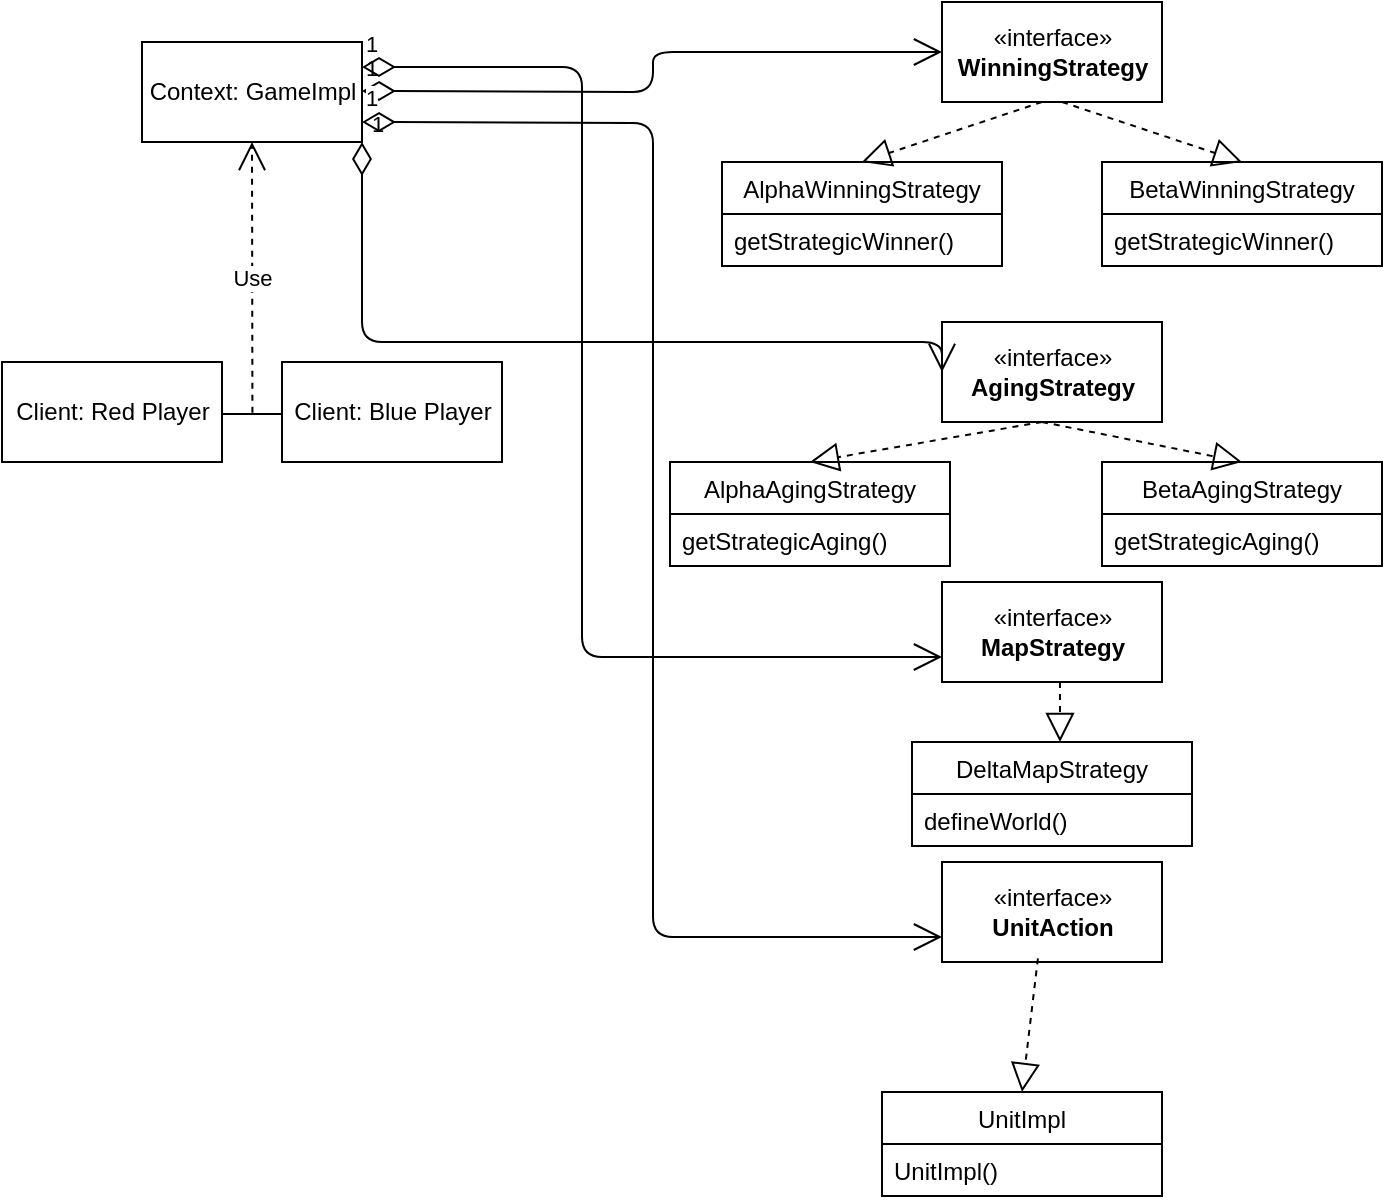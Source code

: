 <mxfile version="15.3.8" type="github">
  <diagram id="C5RBs43oDa-KdzZeNtuy" name="Page-1">
    <mxGraphModel dx="1398" dy="681" grid="1" gridSize="10" guides="1" tooltips="1" connect="1" arrows="1" fold="1" page="1" pageScale="1" pageWidth="827" pageHeight="1169" math="0" shadow="0">
      <root>
        <mxCell id="WIyWlLk6GJQsqaUBKTNV-0" />
        <mxCell id="WIyWlLk6GJQsqaUBKTNV-1" parent="WIyWlLk6GJQsqaUBKTNV-0" />
        <mxCell id="vXgof_g3i4fkO1dfEwPK-1" value="«interface»&lt;br&gt;&lt;b&gt;AgingStrategy&lt;/b&gt;" style="html=1;" vertex="1" parent="WIyWlLk6GJQsqaUBKTNV-1">
          <mxGeometry x="480" y="200" width="110" height="50" as="geometry" />
        </mxCell>
        <mxCell id="vXgof_g3i4fkO1dfEwPK-3" value="Context: GameImpl" style="html=1;" vertex="1" parent="WIyWlLk6GJQsqaUBKTNV-1">
          <mxGeometry x="80" y="60" width="110" height="50" as="geometry" />
        </mxCell>
        <mxCell id="vXgof_g3i4fkO1dfEwPK-13" value="Client: Red Player" style="html=1;" vertex="1" parent="WIyWlLk6GJQsqaUBKTNV-1">
          <mxGeometry x="10" y="220" width="110" height="50" as="geometry" />
        </mxCell>
        <mxCell id="vXgof_g3i4fkO1dfEwPK-14" value="Client: Blue Player" style="html=1;" vertex="1" parent="WIyWlLk6GJQsqaUBKTNV-1">
          <mxGeometry x="150" y="220" width="110" height="50" as="geometry" />
        </mxCell>
        <mxCell id="vXgof_g3i4fkO1dfEwPK-19" value="«interface»&lt;br&gt;&lt;b&gt;WinningStrategy&lt;/b&gt;" style="html=1;" vertex="1" parent="WIyWlLk6GJQsqaUBKTNV-1">
          <mxGeometry x="480" y="40" width="110" height="50" as="geometry" />
        </mxCell>
        <mxCell id="vXgof_g3i4fkO1dfEwPK-20" value="«interface»&lt;br&gt;&lt;b&gt;MapStrategy&lt;/b&gt;" style="html=1;" vertex="1" parent="WIyWlLk6GJQsqaUBKTNV-1">
          <mxGeometry x="480" y="330" width="110" height="50" as="geometry" />
        </mxCell>
        <mxCell id="vXgof_g3i4fkO1dfEwPK-23" value="Use" style="endArrow=open;endSize=12;dashed=1;html=1;exitX=0.507;exitY=0.425;exitDx=0;exitDy=0;exitPerimeter=0;entryX=0.5;entryY=1;entryDx=0;entryDy=0;" edge="1" parent="WIyWlLk6GJQsqaUBKTNV-1" source="vXgof_g3i4fkO1dfEwPK-26" target="vXgof_g3i4fkO1dfEwPK-3">
          <mxGeometry width="160" relative="1" as="geometry">
            <mxPoint x="86.667" y="230" as="sourcePoint" />
            <mxPoint x="120" y="120" as="targetPoint" />
            <Array as="points" />
          </mxGeometry>
        </mxCell>
        <mxCell id="vXgof_g3i4fkO1dfEwPK-25" value="«interface»&lt;br&gt;&lt;b&gt;UnitAction&lt;/b&gt;" style="html=1;" vertex="1" parent="WIyWlLk6GJQsqaUBKTNV-1">
          <mxGeometry x="480" y="470" width="110" height="50" as="geometry" />
        </mxCell>
        <mxCell id="vXgof_g3i4fkO1dfEwPK-26" value="" style="line;strokeWidth=1;fillColor=none;align=left;verticalAlign=middle;spacingTop=-1;spacingLeft=3;spacingRight=3;rotatable=0;labelPosition=right;points=[];portConstraint=eastwest;" vertex="1" parent="WIyWlLk6GJQsqaUBKTNV-1">
          <mxGeometry x="120" y="242" width="30" height="8" as="geometry" />
        </mxCell>
        <mxCell id="vXgof_g3i4fkO1dfEwPK-27" value="1" style="endArrow=open;html=1;endSize=12;startArrow=diamondThin;startSize=14;startFill=0;edgeStyle=orthogonalEdgeStyle;align=left;verticalAlign=bottom;entryX=0;entryY=0.5;entryDx=0;entryDy=0;" edge="1" parent="WIyWlLk6GJQsqaUBKTNV-1" target="vXgof_g3i4fkO1dfEwPK-19">
          <mxGeometry x="-1" y="3" relative="1" as="geometry">
            <mxPoint x="190" y="84.5" as="sourcePoint" />
            <mxPoint x="350" y="84.5" as="targetPoint" />
          </mxGeometry>
        </mxCell>
        <mxCell id="vXgof_g3i4fkO1dfEwPK-30" value="1" style="endArrow=open;html=1;endSize=12;startArrow=diamondThin;startSize=14;startFill=0;edgeStyle=orthogonalEdgeStyle;align=left;verticalAlign=bottom;entryX=0;entryY=0.5;entryDx=0;entryDy=0;exitX=1;exitY=1;exitDx=0;exitDy=0;" edge="1" parent="WIyWlLk6GJQsqaUBKTNV-1" source="vXgof_g3i4fkO1dfEwPK-3" target="vXgof_g3i4fkO1dfEwPK-1">
          <mxGeometry x="-1" y="3" relative="1" as="geometry">
            <mxPoint x="330" y="225" as="sourcePoint" />
            <mxPoint x="460" y="230" as="targetPoint" />
            <Array as="points">
              <mxPoint x="190" y="210" />
              <mxPoint x="480" y="210" />
            </Array>
          </mxGeometry>
        </mxCell>
        <mxCell id="vXgof_g3i4fkO1dfEwPK-31" value="1" style="endArrow=open;html=1;endSize=12;startArrow=diamondThin;startSize=14;startFill=0;edgeStyle=orthogonalEdgeStyle;align=left;verticalAlign=bottom;entryX=0;entryY=0.75;entryDx=0;entryDy=0;" edge="1" parent="WIyWlLk6GJQsqaUBKTNV-1" target="vXgof_g3i4fkO1dfEwPK-25">
          <mxGeometry x="-1" y="3" relative="1" as="geometry">
            <mxPoint x="190" y="100" as="sourcePoint" />
            <mxPoint x="340" y="100" as="targetPoint" />
          </mxGeometry>
        </mxCell>
        <mxCell id="vXgof_g3i4fkO1dfEwPK-32" value="1" style="endArrow=open;html=1;endSize=12;startArrow=diamondThin;startSize=14;startFill=0;edgeStyle=orthogonalEdgeStyle;align=left;verticalAlign=bottom;exitX=1;exitY=0.25;exitDx=0;exitDy=0;entryX=0;entryY=0.75;entryDx=0;entryDy=0;" edge="1" parent="WIyWlLk6GJQsqaUBKTNV-1" source="vXgof_g3i4fkO1dfEwPK-3" target="vXgof_g3i4fkO1dfEwPK-20">
          <mxGeometry x="-1" y="3" relative="1" as="geometry">
            <mxPoint x="310" y="300" as="sourcePoint" />
            <mxPoint x="470" y="300" as="targetPoint" />
            <Array as="points">
              <mxPoint x="300" y="73" />
              <mxPoint x="300" y="368" />
            </Array>
          </mxGeometry>
        </mxCell>
        <mxCell id="vXgof_g3i4fkO1dfEwPK-33" value="AlphaWinningStrategy" style="swimlane;fontStyle=0;childLayout=stackLayout;horizontal=1;startSize=26;fillColor=none;horizontalStack=0;resizeParent=1;resizeParentMax=0;resizeLast=0;collapsible=1;marginBottom=0;" vertex="1" parent="WIyWlLk6GJQsqaUBKTNV-1">
          <mxGeometry x="370" y="120" width="140" height="52" as="geometry" />
        </mxCell>
        <mxCell id="vXgof_g3i4fkO1dfEwPK-34" value="getStrategicWinner()" style="text;strokeColor=none;fillColor=none;align=left;verticalAlign=top;spacingLeft=4;spacingRight=4;overflow=hidden;rotatable=0;points=[[0,0.5],[1,0.5]];portConstraint=eastwest;" vertex="1" parent="vXgof_g3i4fkO1dfEwPK-33">
          <mxGeometry y="26" width="140" height="26" as="geometry" />
        </mxCell>
        <mxCell id="vXgof_g3i4fkO1dfEwPK-37" value="BetaWinningStrategy" style="swimlane;fontStyle=0;childLayout=stackLayout;horizontal=1;startSize=26;fillColor=none;horizontalStack=0;resizeParent=1;resizeParentMax=0;resizeLast=0;collapsible=1;marginBottom=0;" vertex="1" parent="WIyWlLk6GJQsqaUBKTNV-1">
          <mxGeometry x="560" y="120" width="140" height="52" as="geometry" />
        </mxCell>
        <mxCell id="vXgof_g3i4fkO1dfEwPK-38" value="getStrategicWinner()" style="text;strokeColor=none;fillColor=none;align=left;verticalAlign=top;spacingLeft=4;spacingRight=4;overflow=hidden;rotatable=0;points=[[0,0.5],[1,0.5]];portConstraint=eastwest;" vertex="1" parent="WIyWlLk6GJQsqaUBKTNV-1">
          <mxGeometry x="560" y="146" width="140" height="26" as="geometry" />
        </mxCell>
        <mxCell id="vXgof_g3i4fkO1dfEwPK-41" value="AlphaAgingStrategy" style="swimlane;fontStyle=0;childLayout=stackLayout;horizontal=1;startSize=26;fillColor=none;horizontalStack=0;resizeParent=1;resizeParentMax=0;resizeLast=0;collapsible=1;marginBottom=0;" vertex="1" parent="WIyWlLk6GJQsqaUBKTNV-1">
          <mxGeometry x="344" y="270" width="140" height="52" as="geometry" />
        </mxCell>
        <mxCell id="vXgof_g3i4fkO1dfEwPK-48" value="" style="endArrow=block;dashed=1;endFill=0;endSize=12;html=1;entryX=0.5;entryY=0;entryDx=0;entryDy=0;" edge="1" parent="vXgof_g3i4fkO1dfEwPK-41" target="vXgof_g3i4fkO1dfEwPK-43">
          <mxGeometry width="160" relative="1" as="geometry">
            <mxPoint x="186" y="-20" as="sourcePoint" />
            <mxPoint x="96" y="10" as="targetPoint" />
          </mxGeometry>
        </mxCell>
        <mxCell id="vXgof_g3i4fkO1dfEwPK-42" value="getStrategicAging()" style="text;strokeColor=none;fillColor=none;align=left;verticalAlign=top;spacingLeft=4;spacingRight=4;overflow=hidden;rotatable=0;points=[[0,0.5],[1,0.5]];portConstraint=eastwest;" vertex="1" parent="vXgof_g3i4fkO1dfEwPK-41">
          <mxGeometry y="26" width="140" height="26" as="geometry" />
        </mxCell>
        <mxCell id="vXgof_g3i4fkO1dfEwPK-43" value="BetaAgingStrategy" style="swimlane;fontStyle=0;childLayout=stackLayout;horizontal=1;startSize=26;fillColor=none;horizontalStack=0;resizeParent=1;resizeParentMax=0;resizeLast=0;collapsible=1;marginBottom=0;" vertex="1" parent="WIyWlLk6GJQsqaUBKTNV-1">
          <mxGeometry x="560" y="270" width="140" height="52" as="geometry" />
        </mxCell>
        <mxCell id="vXgof_g3i4fkO1dfEwPK-44" value="getStrategicAging()" style="text;strokeColor=none;fillColor=none;align=left;verticalAlign=top;spacingLeft=4;spacingRight=4;overflow=hidden;rotatable=0;points=[[0,0.5],[1,0.5]];portConstraint=eastwest;" vertex="1" parent="vXgof_g3i4fkO1dfEwPK-43">
          <mxGeometry y="26" width="140" height="26" as="geometry" />
        </mxCell>
        <mxCell id="vXgof_g3i4fkO1dfEwPK-45" value="" style="endArrow=block;dashed=1;endFill=0;endSize=12;html=1;entryX=0.5;entryY=0;entryDx=0;entryDy=0;" edge="1" parent="WIyWlLk6GJQsqaUBKTNV-1" target="vXgof_g3i4fkO1dfEwPK-33">
          <mxGeometry width="160" relative="1" as="geometry">
            <mxPoint x="530" y="90" as="sourcePoint" />
            <mxPoint x="510" y="150" as="targetPoint" />
          </mxGeometry>
        </mxCell>
        <mxCell id="vXgof_g3i4fkO1dfEwPK-46" value="" style="endArrow=block;dashed=1;endFill=0;endSize=12;html=1;entryX=0.5;entryY=0;entryDx=0;entryDy=0;" edge="1" parent="WIyWlLk6GJQsqaUBKTNV-1" target="vXgof_g3i4fkO1dfEwPK-37">
          <mxGeometry width="160" relative="1" as="geometry">
            <mxPoint x="540" y="90" as="sourcePoint" />
            <mxPoint x="450" y="130" as="targetPoint" />
          </mxGeometry>
        </mxCell>
        <mxCell id="vXgof_g3i4fkO1dfEwPK-47" value="" style="endArrow=block;dashed=1;endFill=0;endSize=12;html=1;entryX=0.5;entryY=0;entryDx=0;entryDy=0;" edge="1" parent="WIyWlLk6GJQsqaUBKTNV-1" target="vXgof_g3i4fkO1dfEwPK-41">
          <mxGeometry width="160" relative="1" as="geometry">
            <mxPoint x="530" y="250" as="sourcePoint" />
            <mxPoint x="440" y="280" as="targetPoint" />
          </mxGeometry>
        </mxCell>
        <mxCell id="vXgof_g3i4fkO1dfEwPK-50" value="UnitImpl" style="swimlane;fontStyle=0;childLayout=stackLayout;horizontal=1;startSize=26;fillColor=none;horizontalStack=0;resizeParent=1;resizeParentMax=0;resizeLast=0;collapsible=1;marginBottom=0;" vertex="1" parent="WIyWlLk6GJQsqaUBKTNV-1">
          <mxGeometry x="450" y="585" width="140" height="52" as="geometry" />
        </mxCell>
        <mxCell id="vXgof_g3i4fkO1dfEwPK-52" value="UnitImpl()" style="text;strokeColor=none;fillColor=none;align=left;verticalAlign=top;spacingLeft=4;spacingRight=4;overflow=hidden;rotatable=0;points=[[0,0.5],[1,0.5]];portConstraint=eastwest;" vertex="1" parent="vXgof_g3i4fkO1dfEwPK-50">
          <mxGeometry y="26" width="140" height="26" as="geometry" />
        </mxCell>
        <mxCell id="vXgof_g3i4fkO1dfEwPK-51" value="" style="endArrow=block;dashed=1;endFill=0;endSize=12;html=1;entryX=0.5;entryY=0;entryDx=0;entryDy=0;exitX=0.436;exitY=0.964;exitDx=0;exitDy=0;exitPerimeter=0;" edge="1" parent="WIyWlLk6GJQsqaUBKTNV-1" source="vXgof_g3i4fkO1dfEwPK-25" target="vXgof_g3i4fkO1dfEwPK-50">
          <mxGeometry width="160" relative="1" as="geometry">
            <mxPoint x="540" y="560" as="sourcePoint" />
            <mxPoint x="450" y="590" as="targetPoint" />
          </mxGeometry>
        </mxCell>
        <mxCell id="vXgof_g3i4fkO1dfEwPK-53" value="DeltaMapStrategy" style="swimlane;fontStyle=0;childLayout=stackLayout;horizontal=1;startSize=26;fillColor=none;horizontalStack=0;resizeParent=1;resizeParentMax=0;resizeLast=0;collapsible=1;marginBottom=0;" vertex="1" parent="WIyWlLk6GJQsqaUBKTNV-1">
          <mxGeometry x="465" y="410" width="140" height="52" as="geometry" />
        </mxCell>
        <mxCell id="vXgof_g3i4fkO1dfEwPK-54" value="defineWorld()" style="text;strokeColor=none;fillColor=none;align=left;verticalAlign=top;spacingLeft=4;spacingRight=4;overflow=hidden;rotatable=0;points=[[0,0.5],[1,0.5]];portConstraint=eastwest;" vertex="1" parent="vXgof_g3i4fkO1dfEwPK-53">
          <mxGeometry y="26" width="140" height="26" as="geometry" />
        </mxCell>
        <mxCell id="vXgof_g3i4fkO1dfEwPK-55" value="" style="endArrow=block;dashed=1;endFill=0;endSize=12;html=1;exitX=0.436;exitY=0.964;exitDx=0;exitDy=0;exitPerimeter=0;" edge="1" parent="WIyWlLk6GJQsqaUBKTNV-1">
          <mxGeometry width="160" relative="1" as="geometry">
            <mxPoint x="538.98" y="380.0" as="sourcePoint" />
            <mxPoint x="539" y="410" as="targetPoint" />
          </mxGeometry>
        </mxCell>
      </root>
    </mxGraphModel>
  </diagram>
</mxfile>

